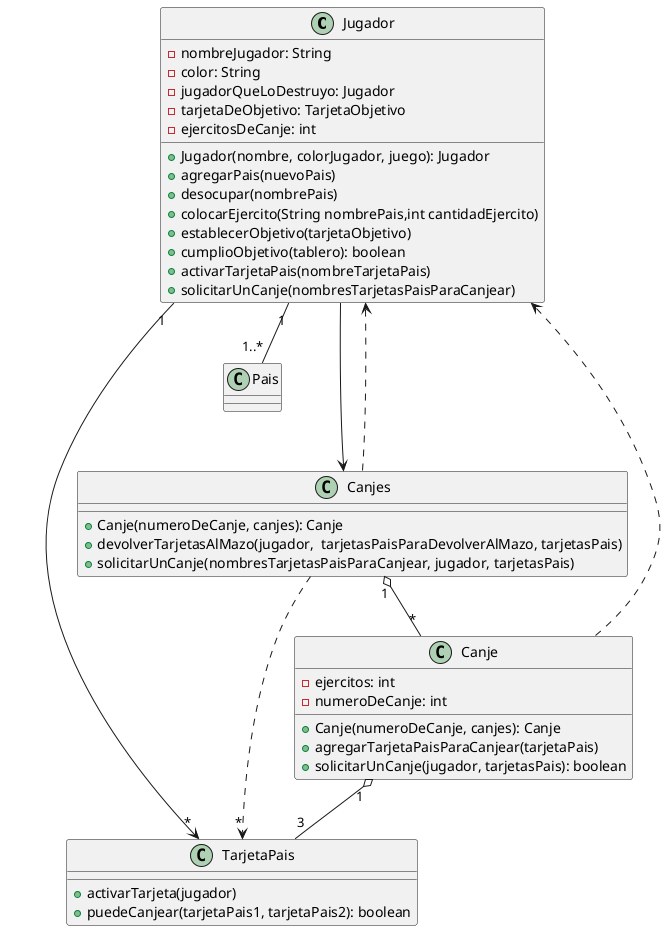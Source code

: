 @startuml

Jugador "1" -- "1..*" Pais
Jugador "1" -> "*" TarjetaPais
Jugador  --->  Canjes
Canjes "1" o-- "*" Canje
Canjes ..> "*" TarjetaPais
Canjes ..> Jugador
Canje "1" o-- "3" TarjetaPais
Canje ..> Jugador


class Jugador {
     - nombreJugador: String
     - color: String
     - jugadorQueLoDestruyo: Jugador
     - tarjetaDeObjetivo: TarjetaObjetivo
     - ejercitosDeCanje: int
	+ Jugador(nombre, colorJugador, juego): Jugador
	+ agregarPais(nuevoPais)
	+ desocupar(nombrePais)
	+ colocarEjercito(String nombrePais,int cantidadEjercito)
	+ establecerObjetivo(tarjetaObjetivo)
	+ cumplioObjetivo(tablero): boolean
	+ activarTarjetaPais(nombreTarjetaPais)
	+ solicitarUnCanje(nombresTarjetasPaisParaCanjear)
}

class Pais {

}

class Canje {
    - ejercitos: int
    - numeroDeCanje: int
	+ Canje(numeroDeCanje, canjes): Canje
	+ agregarTarjetaPaisParaCanjear(tarjetaPais)
	+ solicitarUnCanje(jugador, tarjetasPais): boolean
}

class Canjes {
	+ Canje(numeroDeCanje, canjes): Canje
	+ devolverTarjetasAlMazo(jugador,  tarjetasPaisParaDevolverAlMazo, tarjetasPais)
	+ solicitarUnCanje(nombresTarjetasPaisParaCanjear, jugador, tarjetasPais)
}

class TarjetaPais {
	+ activarTarjeta(jugador)
	+ puedeCanjear(tarjetaPais1, tarjetaPais2): boolean
}


@enduml
